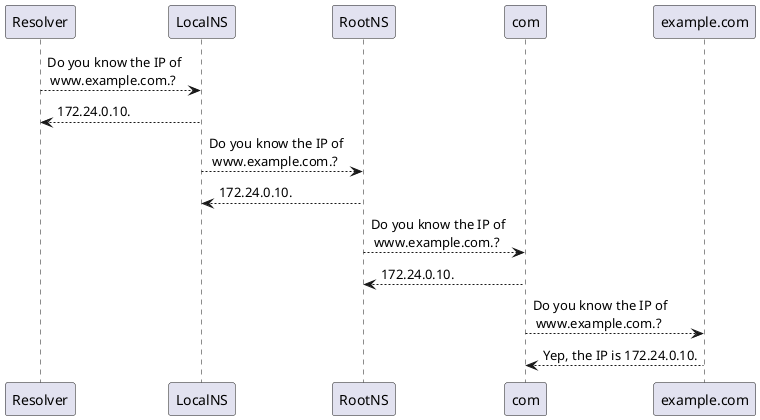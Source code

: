 @startuml recursive-query

Resolver --> LocalNS: Do you know the IP of \n www.example.com.?
Resolver <-- LocalNS: 172.24.0.10.

LocalNS --> RootNS: Do you know the IP of \n www.example.com.?
LocalNS <-- RootNS: 172.24.0.10.

RootNS --> com: Do you know the IP of \n www.example.com.?
RootNS <-- com: 172.24.0.10.

com --> example.com: Do you know the IP of \n www.example.com.?
com <-- example.com: Yep, the IP is 172.24.0.10.

@enduml